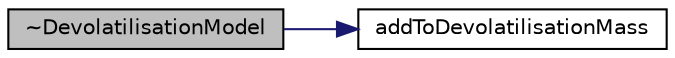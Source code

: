 digraph "~DevolatilisationModel"
{
  bgcolor="transparent";
  edge [fontname="Helvetica",fontsize="10",labelfontname="Helvetica",labelfontsize="10"];
  node [fontname="Helvetica",fontsize="10",shape=record];
  rankdir="LR";
  Node1 [label="~DevolatilisationModel",height=0.2,width=0.4,color="black", fillcolor="grey75", style="filled", fontcolor="black"];
  Node1 -> Node2 [color="midnightblue",fontsize="10",style="solid",fontname="Helvetica"];
  Node2 [label="addToDevolatilisationMass",height=0.2,width=0.4,color="black",URL="$a00518.html#afc62c00a455500110451f267de8aed1e",tooltip="Add to devolatilisation mass. "];
}
